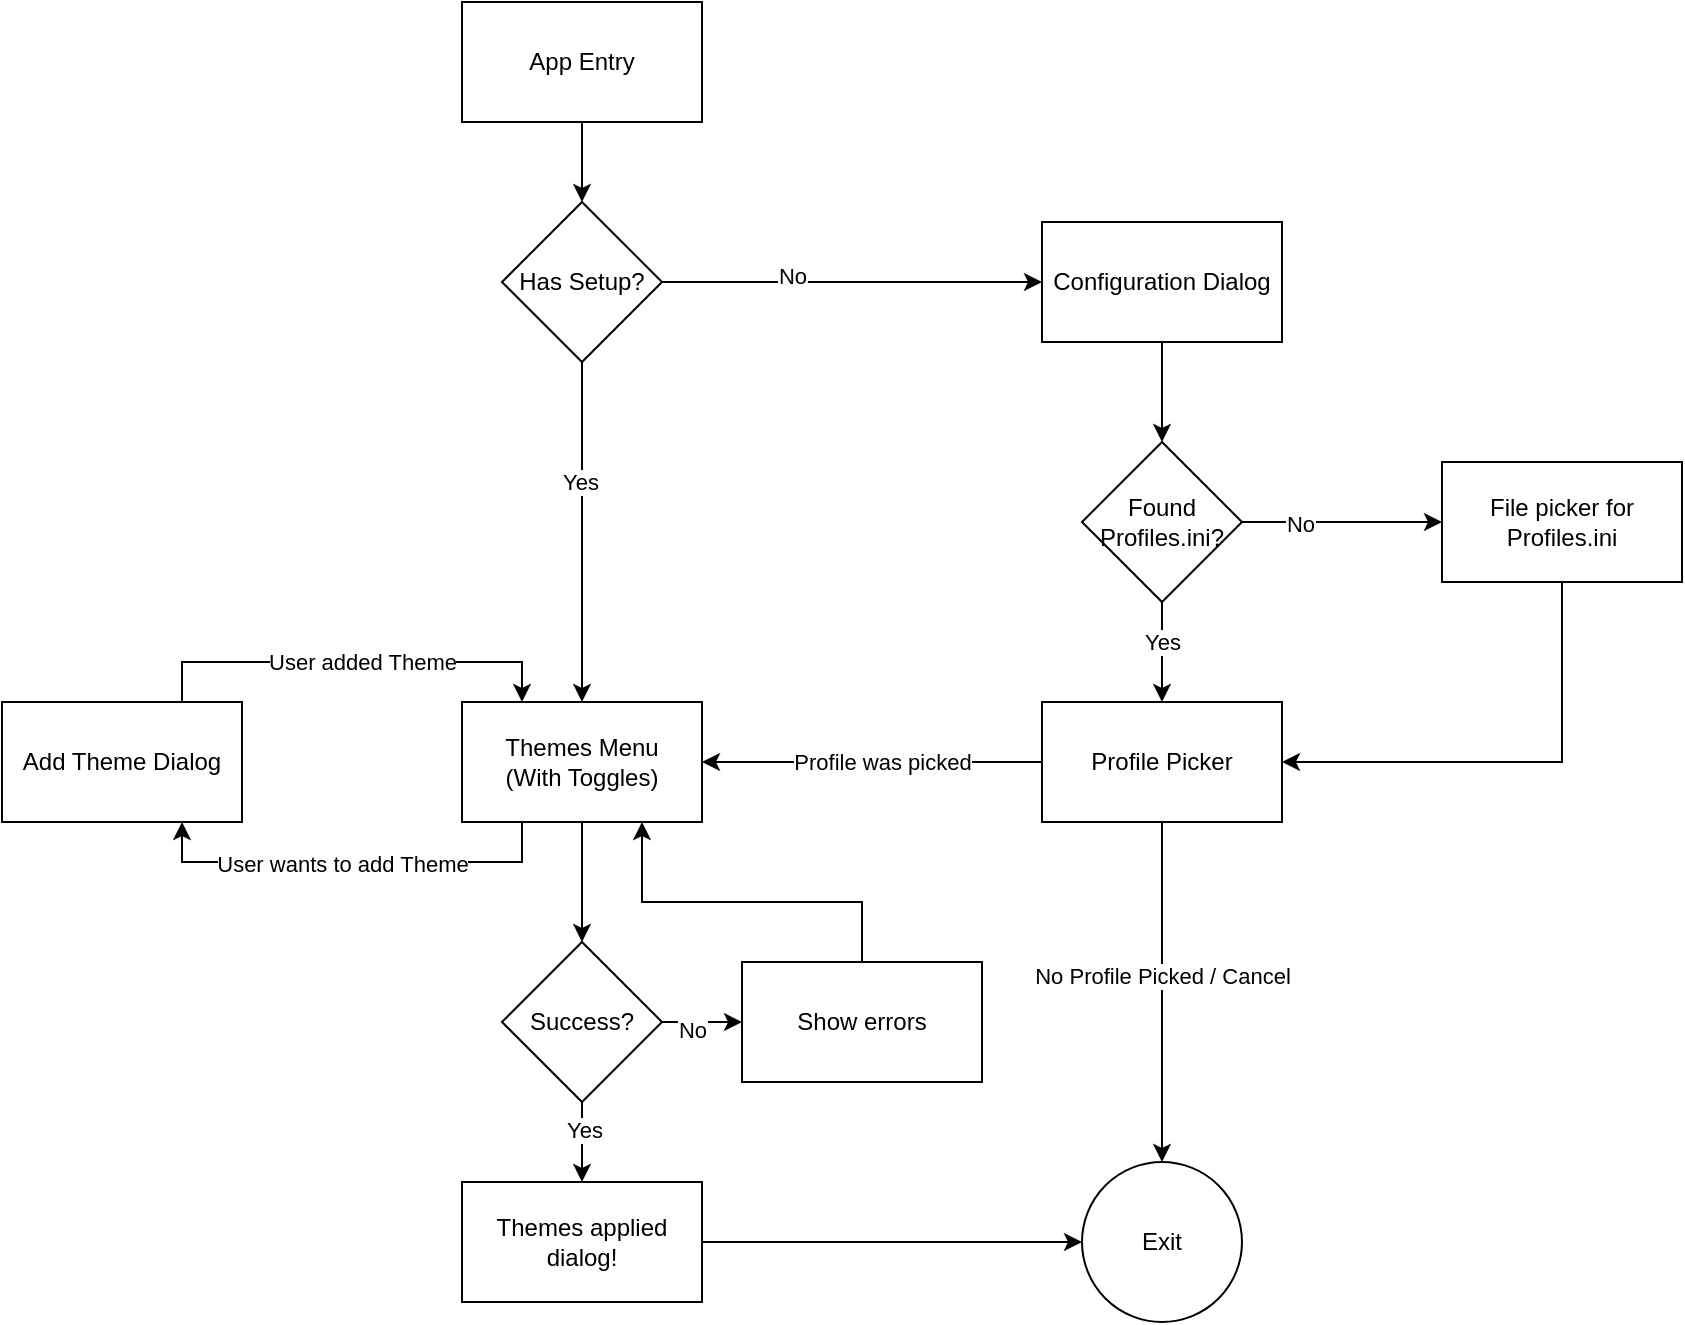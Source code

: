 <mxfile version="26.0.6">
  <diagram name="Page-1" id="98SmRX5cnOyIdOVOvnTu">
    <mxGraphModel dx="2234" dy="819" grid="1" gridSize="10" guides="1" tooltips="1" connect="1" arrows="1" fold="1" page="1" pageScale="1" pageWidth="850" pageHeight="1100" math="0" shadow="0">
      <root>
        <mxCell id="0" />
        <mxCell id="1" parent="0" />
        <mxCell id="1v1T8cn6SyJ78naRUHmZ-3" value="" style="edgeStyle=orthogonalEdgeStyle;rounded=0;orthogonalLoop=1;jettySize=auto;html=1;" edge="1" parent="1" source="1v1T8cn6SyJ78naRUHmZ-1" target="1v1T8cn6SyJ78naRUHmZ-2">
          <mxGeometry relative="1" as="geometry" />
        </mxCell>
        <mxCell id="1v1T8cn6SyJ78naRUHmZ-1" value="App Entry" style="rounded=0;whiteSpace=wrap;html=1;" vertex="1" parent="1">
          <mxGeometry x="190" y="210" width="120" height="60" as="geometry" />
        </mxCell>
        <mxCell id="1v1T8cn6SyJ78naRUHmZ-5" value="" style="edgeStyle=orthogonalEdgeStyle;rounded=0;orthogonalLoop=1;jettySize=auto;html=1;" edge="1" parent="1" source="1v1T8cn6SyJ78naRUHmZ-2" target="1v1T8cn6SyJ78naRUHmZ-4">
          <mxGeometry relative="1" as="geometry" />
        </mxCell>
        <mxCell id="1v1T8cn6SyJ78naRUHmZ-6" value="No" style="edgeLabel;html=1;align=center;verticalAlign=middle;resizable=0;points=[];" vertex="1" connectable="0" parent="1v1T8cn6SyJ78naRUHmZ-5">
          <mxGeometry x="-0.467" y="3" relative="1" as="geometry">
            <mxPoint x="14" as="offset" />
          </mxGeometry>
        </mxCell>
        <mxCell id="1v1T8cn6SyJ78naRUHmZ-8" value="" style="edgeStyle=orthogonalEdgeStyle;rounded=0;orthogonalLoop=1;jettySize=auto;html=1;" edge="1" parent="1" source="1v1T8cn6SyJ78naRUHmZ-2" target="1v1T8cn6SyJ78naRUHmZ-7">
          <mxGeometry relative="1" as="geometry" />
        </mxCell>
        <mxCell id="1v1T8cn6SyJ78naRUHmZ-9" value="Yes" style="edgeLabel;html=1;align=center;verticalAlign=middle;resizable=0;points=[];" vertex="1" connectable="0" parent="1v1T8cn6SyJ78naRUHmZ-8">
          <mxGeometry x="-0.3" y="-1" relative="1" as="geometry">
            <mxPoint as="offset" />
          </mxGeometry>
        </mxCell>
        <mxCell id="1v1T8cn6SyJ78naRUHmZ-2" value="Has Setup?" style="rhombus;whiteSpace=wrap;html=1;" vertex="1" parent="1">
          <mxGeometry x="210" y="310" width="80" height="80" as="geometry" />
        </mxCell>
        <mxCell id="1v1T8cn6SyJ78naRUHmZ-16" value="" style="edgeStyle=orthogonalEdgeStyle;rounded=0;orthogonalLoop=1;jettySize=auto;html=1;" edge="1" parent="1" source="1v1T8cn6SyJ78naRUHmZ-4" target="1v1T8cn6SyJ78naRUHmZ-14">
          <mxGeometry relative="1" as="geometry" />
        </mxCell>
        <mxCell id="1v1T8cn6SyJ78naRUHmZ-4" value="Configuration Dialog" style="rounded=0;whiteSpace=wrap;html=1;" vertex="1" parent="1">
          <mxGeometry x="480" y="320" width="120" height="60" as="geometry" />
        </mxCell>
        <mxCell id="1v1T8cn6SyJ78naRUHmZ-41" style="edgeStyle=orthogonalEdgeStyle;rounded=0;orthogonalLoop=1;jettySize=auto;html=1;exitX=0.25;exitY=1;exitDx=0;exitDy=0;entryX=0.75;entryY=1;entryDx=0;entryDy=0;" edge="1" parent="1" source="1v1T8cn6SyJ78naRUHmZ-7" target="1v1T8cn6SyJ78naRUHmZ-26">
          <mxGeometry relative="1" as="geometry" />
        </mxCell>
        <mxCell id="1v1T8cn6SyJ78naRUHmZ-42" value="User wants to add Theme" style="edgeLabel;html=1;align=center;verticalAlign=middle;resizable=0;points=[];" vertex="1" connectable="0" parent="1v1T8cn6SyJ78naRUHmZ-41">
          <mxGeometry x="0.286" y="1" relative="1" as="geometry">
            <mxPoint x="25" as="offset" />
          </mxGeometry>
        </mxCell>
        <mxCell id="1v1T8cn6SyJ78naRUHmZ-44" style="edgeStyle=orthogonalEdgeStyle;rounded=0;orthogonalLoop=1;jettySize=auto;html=1;entryX=0.5;entryY=0;entryDx=0;entryDy=0;" edge="1" parent="1" source="1v1T8cn6SyJ78naRUHmZ-7" target="1v1T8cn6SyJ78naRUHmZ-43">
          <mxGeometry relative="1" as="geometry" />
        </mxCell>
        <mxCell id="1v1T8cn6SyJ78naRUHmZ-7" value="Themes Menu&lt;br&gt;(With Toggles)" style="rounded=0;whiteSpace=wrap;html=1;" vertex="1" parent="1">
          <mxGeometry x="190" y="560" width="120" height="60" as="geometry" />
        </mxCell>
        <mxCell id="1v1T8cn6SyJ78naRUHmZ-17" value="" style="edgeStyle=orthogonalEdgeStyle;rounded=0;orthogonalLoop=1;jettySize=auto;html=1;" edge="1" parent="1" source="1v1T8cn6SyJ78naRUHmZ-14" target="1v1T8cn6SyJ78naRUHmZ-15">
          <mxGeometry relative="1" as="geometry" />
        </mxCell>
        <mxCell id="1v1T8cn6SyJ78naRUHmZ-21" value="No" style="edgeLabel;html=1;align=center;verticalAlign=middle;resizable=0;points=[];" vertex="1" connectable="0" parent="1v1T8cn6SyJ78naRUHmZ-17">
          <mxGeometry x="-0.433" y="-1" relative="1" as="geometry">
            <mxPoint as="offset" />
          </mxGeometry>
        </mxCell>
        <mxCell id="1v1T8cn6SyJ78naRUHmZ-20" value="" style="edgeStyle=orthogonalEdgeStyle;rounded=0;orthogonalLoop=1;jettySize=auto;html=1;" edge="1" parent="1" source="1v1T8cn6SyJ78naRUHmZ-14" target="1v1T8cn6SyJ78naRUHmZ-18">
          <mxGeometry relative="1" as="geometry" />
        </mxCell>
        <mxCell id="1v1T8cn6SyJ78naRUHmZ-22" value="Yes" style="edgeLabel;html=1;align=center;verticalAlign=middle;resizable=0;points=[];" vertex="1" connectable="0" parent="1v1T8cn6SyJ78naRUHmZ-20">
          <mxGeometry x="0.2" y="-1" relative="1" as="geometry">
            <mxPoint x="1" y="-10" as="offset" />
          </mxGeometry>
        </mxCell>
        <mxCell id="1v1T8cn6SyJ78naRUHmZ-14" value="Found Profiles.ini?" style="rhombus;whiteSpace=wrap;html=1;" vertex="1" parent="1">
          <mxGeometry x="500" y="430" width="80" height="80" as="geometry" />
        </mxCell>
        <mxCell id="1v1T8cn6SyJ78naRUHmZ-19" style="edgeStyle=orthogonalEdgeStyle;rounded=0;orthogonalLoop=1;jettySize=auto;html=1;entryX=1;entryY=0.5;entryDx=0;entryDy=0;" edge="1" parent="1" source="1v1T8cn6SyJ78naRUHmZ-15" target="1v1T8cn6SyJ78naRUHmZ-18">
          <mxGeometry relative="1" as="geometry">
            <Array as="points">
              <mxPoint x="740" y="590" />
            </Array>
          </mxGeometry>
        </mxCell>
        <mxCell id="1v1T8cn6SyJ78naRUHmZ-15" value="File picker for Profiles.ini" style="rounded=0;whiteSpace=wrap;html=1;" vertex="1" parent="1">
          <mxGeometry x="680" y="440" width="120" height="60" as="geometry" />
        </mxCell>
        <mxCell id="1v1T8cn6SyJ78naRUHmZ-24" value="" style="edgeStyle=orthogonalEdgeStyle;rounded=0;orthogonalLoop=1;jettySize=auto;html=1;" edge="1" parent="1" source="1v1T8cn6SyJ78naRUHmZ-18" target="1v1T8cn6SyJ78naRUHmZ-7">
          <mxGeometry relative="1" as="geometry" />
        </mxCell>
        <mxCell id="1v1T8cn6SyJ78naRUHmZ-29" value="Profile was picked" style="edgeLabel;html=1;align=center;verticalAlign=middle;resizable=0;points=[];" vertex="1" connectable="0" parent="1v1T8cn6SyJ78naRUHmZ-24">
          <mxGeometry x="0.341" y="-3" relative="1" as="geometry">
            <mxPoint x="34" y="3" as="offset" />
          </mxGeometry>
        </mxCell>
        <mxCell id="1v1T8cn6SyJ78naRUHmZ-31" value="" style="edgeStyle=orthogonalEdgeStyle;rounded=0;orthogonalLoop=1;jettySize=auto;html=1;" edge="1" parent="1" source="1v1T8cn6SyJ78naRUHmZ-18" target="1v1T8cn6SyJ78naRUHmZ-30">
          <mxGeometry relative="1" as="geometry" />
        </mxCell>
        <mxCell id="1v1T8cn6SyJ78naRUHmZ-32" value="No Profile Picked / Cancel" style="edgeLabel;html=1;align=center;verticalAlign=middle;resizable=0;points=[];" vertex="1" connectable="0" parent="1v1T8cn6SyJ78naRUHmZ-31">
          <mxGeometry x="-0.094" relative="1" as="geometry">
            <mxPoint as="offset" />
          </mxGeometry>
        </mxCell>
        <mxCell id="1v1T8cn6SyJ78naRUHmZ-18" value="Profile Picker" style="rounded=0;whiteSpace=wrap;html=1;" vertex="1" parent="1">
          <mxGeometry x="480" y="560" width="120" height="60" as="geometry" />
        </mxCell>
        <mxCell id="1v1T8cn6SyJ78naRUHmZ-28" style="edgeStyle=orthogonalEdgeStyle;rounded=0;orthogonalLoop=1;jettySize=auto;html=1;" edge="1" parent="1">
          <mxGeometry relative="1" as="geometry">
            <mxPoint x="50" y="560" as="sourcePoint" />
            <mxPoint x="220" y="560" as="targetPoint" />
            <Array as="points">
              <mxPoint x="50" y="540" />
              <mxPoint x="220" y="540" />
            </Array>
          </mxGeometry>
        </mxCell>
        <mxCell id="1v1T8cn6SyJ78naRUHmZ-36" value="User added Theme" style="edgeLabel;html=1;align=center;verticalAlign=middle;resizable=0;points=[];" vertex="1" connectable="0" parent="1v1T8cn6SyJ78naRUHmZ-28">
          <mxGeometry x="-0.027" y="3" relative="1" as="geometry">
            <mxPoint x="8" y="3" as="offset" />
          </mxGeometry>
        </mxCell>
        <mxCell id="1v1T8cn6SyJ78naRUHmZ-26" value="Add Theme Dialog" style="rounded=0;whiteSpace=wrap;html=1;" vertex="1" parent="1">
          <mxGeometry x="-40" y="560" width="120" height="60" as="geometry" />
        </mxCell>
        <mxCell id="1v1T8cn6SyJ78naRUHmZ-30" value="Exit" style="ellipse;whiteSpace=wrap;html=1;aspect=fixed;" vertex="1" parent="1">
          <mxGeometry x="500" y="790" width="80" height="80" as="geometry" />
        </mxCell>
        <mxCell id="1v1T8cn6SyJ78naRUHmZ-46" value="" style="edgeStyle=orthogonalEdgeStyle;rounded=0;orthogonalLoop=1;jettySize=auto;html=1;" edge="1" parent="1" source="1v1T8cn6SyJ78naRUHmZ-43" target="1v1T8cn6SyJ78naRUHmZ-45">
          <mxGeometry relative="1" as="geometry" />
        </mxCell>
        <mxCell id="1v1T8cn6SyJ78naRUHmZ-52" value="Yes" style="edgeLabel;html=1;align=center;verticalAlign=middle;resizable=0;points=[];" vertex="1" connectable="0" parent="1v1T8cn6SyJ78naRUHmZ-46">
          <mxGeometry x="-0.3" y="1" relative="1" as="geometry">
            <mxPoint as="offset" />
          </mxGeometry>
        </mxCell>
        <mxCell id="1v1T8cn6SyJ78naRUHmZ-49" value="" style="edgeStyle=orthogonalEdgeStyle;rounded=0;orthogonalLoop=1;jettySize=auto;html=1;" edge="1" parent="1" source="1v1T8cn6SyJ78naRUHmZ-43" target="1v1T8cn6SyJ78naRUHmZ-48">
          <mxGeometry relative="1" as="geometry" />
        </mxCell>
        <mxCell id="1v1T8cn6SyJ78naRUHmZ-51" value="No" style="edgeLabel;html=1;align=center;verticalAlign=middle;resizable=0;points=[];" vertex="1" connectable="0" parent="1v1T8cn6SyJ78naRUHmZ-49">
          <mxGeometry x="-0.25" y="-4" relative="1" as="geometry">
            <mxPoint as="offset" />
          </mxGeometry>
        </mxCell>
        <mxCell id="1v1T8cn6SyJ78naRUHmZ-43" value="Success?" style="rhombus;whiteSpace=wrap;html=1;" vertex="1" parent="1">
          <mxGeometry x="210" y="680" width="80" height="80" as="geometry" />
        </mxCell>
        <mxCell id="1v1T8cn6SyJ78naRUHmZ-47" style="edgeStyle=orthogonalEdgeStyle;rounded=0;orthogonalLoop=1;jettySize=auto;html=1;entryX=0;entryY=0.5;entryDx=0;entryDy=0;" edge="1" parent="1" source="1v1T8cn6SyJ78naRUHmZ-45" target="1v1T8cn6SyJ78naRUHmZ-30">
          <mxGeometry relative="1" as="geometry" />
        </mxCell>
        <mxCell id="1v1T8cn6SyJ78naRUHmZ-45" value="Themes applied dialog!" style="rounded=0;whiteSpace=wrap;html=1;" vertex="1" parent="1">
          <mxGeometry x="190" y="800" width="120" height="60" as="geometry" />
        </mxCell>
        <mxCell id="1v1T8cn6SyJ78naRUHmZ-50" style="edgeStyle=orthogonalEdgeStyle;rounded=0;orthogonalLoop=1;jettySize=auto;html=1;entryX=0.75;entryY=1;entryDx=0;entryDy=0;" edge="1" parent="1" source="1v1T8cn6SyJ78naRUHmZ-48" target="1v1T8cn6SyJ78naRUHmZ-7">
          <mxGeometry relative="1" as="geometry">
            <Array as="points">
              <mxPoint x="390" y="660" />
              <mxPoint x="280" y="660" />
            </Array>
          </mxGeometry>
        </mxCell>
        <mxCell id="1v1T8cn6SyJ78naRUHmZ-48" value="Show errors" style="rounded=0;whiteSpace=wrap;html=1;" vertex="1" parent="1">
          <mxGeometry x="330" y="690" width="120" height="60" as="geometry" />
        </mxCell>
      </root>
    </mxGraphModel>
  </diagram>
</mxfile>
